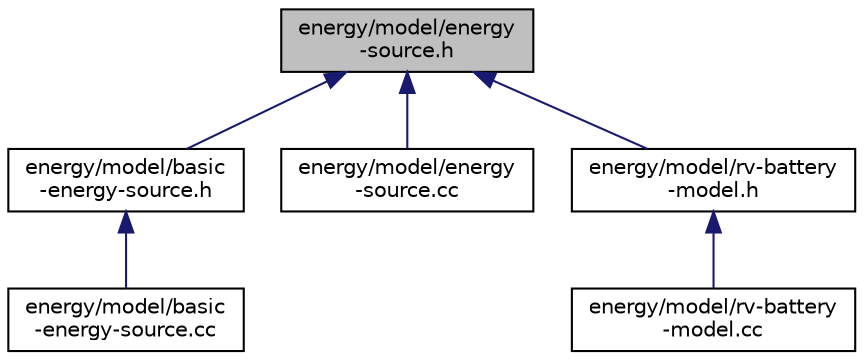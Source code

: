 digraph "energy/model/energy-source.h"
{
  edge [fontname="Helvetica",fontsize="10",labelfontname="Helvetica",labelfontsize="10"];
  node [fontname="Helvetica",fontsize="10",shape=record];
  Node1 [label="energy/model/energy\l-source.h",height=0.2,width=0.4,color="black", fillcolor="grey75", style="filled", fontcolor="black"];
  Node1 -> Node2 [dir="back",color="midnightblue",fontsize="10",style="solid"];
  Node2 [label="energy/model/basic\l-energy-source.h",height=0.2,width=0.4,color="black", fillcolor="white", style="filled",URL="$d7/ddb/basic-energy-source_8h.html"];
  Node2 -> Node3 [dir="back",color="midnightblue",fontsize="10",style="solid"];
  Node3 [label="energy/model/basic\l-energy-source.cc",height=0.2,width=0.4,color="black", fillcolor="white", style="filled",URL="$d9/ddc/basic-energy-source_8cc.html"];
  Node1 -> Node4 [dir="back",color="midnightblue",fontsize="10",style="solid"];
  Node4 [label="energy/model/energy\l-source.cc",height=0.2,width=0.4,color="black", fillcolor="white", style="filled",URL="$d4/d26/energy-source_8cc.html"];
  Node1 -> Node5 [dir="back",color="midnightblue",fontsize="10",style="solid"];
  Node5 [label="energy/model/rv-battery\l-model.h",height=0.2,width=0.4,color="black", fillcolor="white", style="filled",URL="$dc/d9a/rv-battery-model_8h.html"];
  Node5 -> Node6 [dir="back",color="midnightblue",fontsize="10",style="solid"];
  Node6 [label="energy/model/rv-battery\l-model.cc",height=0.2,width=0.4,color="black", fillcolor="white", style="filled",URL="$d5/dea/rv-battery-model_8cc.html"];
}
